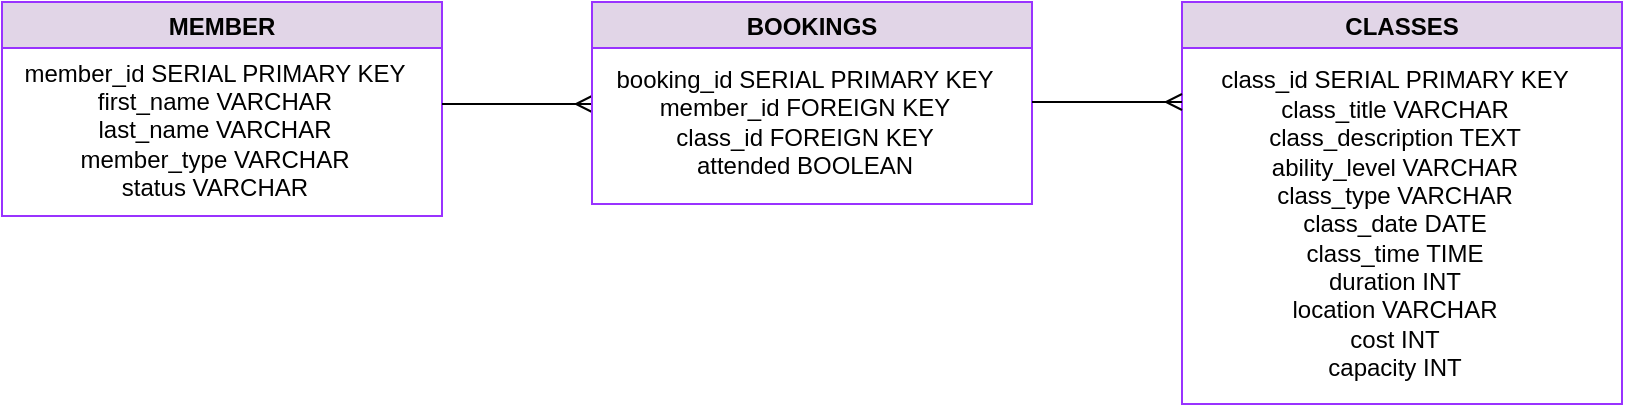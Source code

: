 <mxfile version="14.4.9" type="device"><diagram id="cUhFRVL-xcHtPhrZ-8ej" name="Page-1"><mxGraphModel dx="526" dy="393" grid="1" gridSize="10" guides="1" tooltips="1" connect="1" arrows="1" fold="1" page="1" pageScale="1" pageWidth="827" pageHeight="1169" math="0" shadow="0"><root><mxCell id="0"/><mxCell id="1" parent="0"/><mxCell id="Oh8bmM580HgpUxwd3d-Q-1" value="MEMBER" style="swimlane;fillColor=#e1d5e7;strokeColor=#9933FF;" vertex="1" parent="1"><mxGeometry x="10" y="153" width="220" height="107" as="geometry"/></mxCell><mxCell id="Oh8bmM580HgpUxwd3d-Q-4" value="member_id SERIAL PRIMARY KEY&lt;br&gt;first_name VARCHAR&lt;br&gt;last_name VARCHAR&lt;br&gt;member_type VARCHAR&lt;br&gt;status VARCHAR" style="text;html=1;align=center;verticalAlign=middle;resizable=0;points=[];autosize=1;" vertex="1" parent="Oh8bmM580HgpUxwd3d-Q-1"><mxGeometry x="1" y="24" width="210" height="80" as="geometry"/></mxCell><mxCell id="Oh8bmM580HgpUxwd3d-Q-2" value="" style="edgeStyle=entityRelationEdgeStyle;fontSize=12;html=1;endArrow=ERmany;" edge="1" parent="1"><mxGeometry width="100" height="100" relative="1" as="geometry"><mxPoint x="230" y="204" as="sourcePoint"/><mxPoint x="305" y="204" as="targetPoint"/></mxGeometry></mxCell><mxCell id="Oh8bmM580HgpUxwd3d-Q-8" value="BOOKINGS" style="swimlane;fillColor=#e1d5e7;strokeColor=#9933FF;startSize=23;" vertex="1" parent="1"><mxGeometry x="305" y="153" width="220" height="101" as="geometry"/></mxCell><mxCell id="Oh8bmM580HgpUxwd3d-Q-9" value="booking_id SERIAL PRIMARY KEY&lt;br&gt;member_id FOREIGN KEY&lt;br&gt;class_id FOREIGN KEY&lt;br&gt;attended BOOLEAN" style="text;html=1;align=center;verticalAlign=middle;resizable=0;points=[];autosize=1;" vertex="1" parent="Oh8bmM580HgpUxwd3d-Q-8"><mxGeometry x="6" y="30" width="200" height="60" as="geometry"/></mxCell><mxCell id="Oh8bmM580HgpUxwd3d-Q-10" value="CLASSES" style="swimlane;fillColor=#e1d5e7;strokeColor=#9933FF;startSize=23;" vertex="1" parent="1"><mxGeometry x="600" y="153" width="220" height="201" as="geometry"/></mxCell><mxCell id="Oh8bmM580HgpUxwd3d-Q-11" value="class_id SERIAL PRIMARY KEY&lt;br&gt;class_title VARCHAR&lt;br&gt;class_description TEXT&lt;br&gt;ability_level VARCHAR&lt;br&gt;class_type VARCHAR&lt;br&gt;class_date DATE&lt;br&gt;class_time TIME&lt;br&gt;duration INT&lt;br&gt;location VARCHAR&lt;br&gt;cost INT&lt;br&gt;capacity INT" style="text;html=1;align=center;verticalAlign=middle;resizable=0;points=[];autosize=1;" vertex="1" parent="Oh8bmM580HgpUxwd3d-Q-10"><mxGeometry x="11" y="31" width="190" height="160" as="geometry"/></mxCell><mxCell id="Oh8bmM580HgpUxwd3d-Q-12" value="" style="edgeStyle=entityRelationEdgeStyle;fontSize=12;html=1;endArrow=ERmany;" edge="1" parent="1"><mxGeometry width="100" height="100" relative="1" as="geometry"><mxPoint x="525" y="203" as="sourcePoint"/><mxPoint x="600" y="203" as="targetPoint"/></mxGeometry></mxCell></root></mxGraphModel></diagram></mxfile>